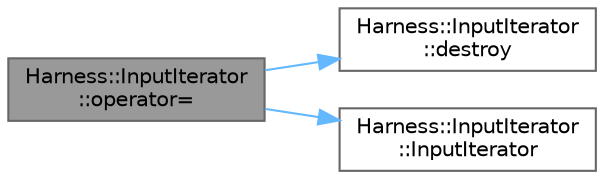 digraph "Harness::InputIterator::operator="
{
 // LATEX_PDF_SIZE
  bgcolor="transparent";
  edge [fontname=Helvetica,fontsize=10,labelfontname=Helvetica,labelfontsize=10];
  node [fontname=Helvetica,fontsize=10,shape=box,height=0.2,width=0.4];
  rankdir="LR";
  Node1 [id="Node000001",label="Harness::InputIterator\l::operator=",height=0.2,width=0.4,color="gray40", fillcolor="grey60", style="filled", fontcolor="black",tooltip=" "];
  Node1 -> Node2 [id="edge1_Node000001_Node000002",color="steelblue1",style="solid",tooltip=" "];
  Node2 [id="Node000002",label="Harness::InputIterator\l::destroy",height=0.2,width=0.4,color="grey40", fillcolor="white", style="filled",URL="$class_harness_1_1_input_iterator.html#a8f6ac71e07101dc5e7506608893732a3",tooltip=" "];
  Node1 -> Node3 [id="edge2_Node000001_Node000003",color="steelblue1",style="solid",tooltip=" "];
  Node3 [id="Node000003",label="Harness::InputIterator\l::InputIterator",height=0.2,width=0.4,color="grey40", fillcolor="white", style="filled",URL="$class_harness_1_1_input_iterator.html#a0ed897f23ecfa911fa1fd509c8491f9d",tooltip=" "];
}
